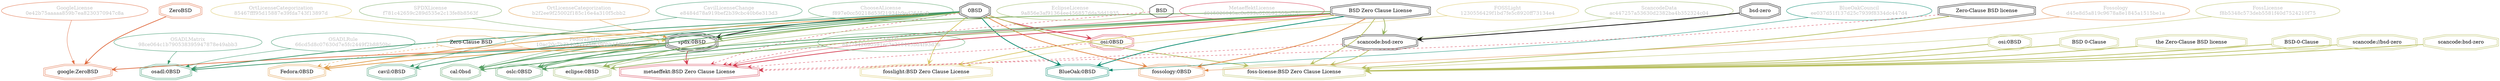 strict digraph {
    node [shape=box];
    graph [splines=curved];
    9 [label="SPDXLicense\nf781c42659c289d535e2c13fe8b8563f"
      ,fontcolor=gray
      ,color="#78ab63"
      ,fillcolor="beige;1"
      ,shape=ellipse];
    10 [label="spdx:0BSD"
       ,shape=tripleoctagon];
    11 [label="0BSD"
       ,shape=doubleoctagon];
    12 [label="BSD Zero Clause License"
       ,shape=doubleoctagon];
    5277 [label="GoogleLicense\n0e42b75aaaaa859b7ea8230370947c8a"
         ,fontcolor=gray
         ,color="#e06f45"
         ,fillcolor="beige;1"
         ,shape=ellipse];
    5278 [label="google:ZeroBSD"
         ,color="#e06f45"
         ,shape=doubleoctagon];
    5279 [label=ZeroBSD
         ,color="#e06f45"
         ,shape=doubleoctagon];
    5280 [label="FedoraEntry\n10ac20c7b3b4651125f6390bb155b03d"
         ,fontcolor=gray
         ,color="#e09d4b"
         ,fillcolor="beige;1"
         ,shape=ellipse];
    5281 [label="Fedora:0BSD"
         ,color="#e09d4b"
         ,shape=doubleoctagon];
    5282 [label="Zero-Clause BSD"
         ,color="#e09d4b"
         ,shape=octagon];
    5434 [label=BSD,shape=octagon];
    8214 [label="BlueOakCouncil\nee037d51f137d25c7939f8334dc447d4"
         ,fontcolor=gray
         ,color="#00876c"
         ,fillcolor="beige;1"
         ,shape=ellipse];
    8215 [label="BlueOak:0BSD"
         ,color="#00876c"
         ,shape=doubleoctagon];
    8946 [label="OSADLRule\n66cd5d8c07630d7e5fc2449f2b8850bc"
         ,fontcolor=gray
         ,color="#379469"
         ,fillcolor="beige;1"
         ,shape=ellipse];
    8947 [label="osadl:0BSD"
         ,color="#379469"
         ,shape=doubleoctagon];
    9284 [label="OSADLMatrix\n98ce064c1b790538395947878e49abb3"
         ,fontcolor=gray
         ,color="#379469"
         ,fillcolor="beige;1"
         ,shape=ellipse];
    10336 [label="ChooseALicense\nf897e0cc50218d53f21934b9ed2645a9"
          ,fontcolor=gray
          ,color="#58a066"
          ,fillcolor="beige;1"
          ,shape=ellipse];
    10337 [label="cal:0bsd"
          ,color="#58a066"
          ,shape=doubleoctagon];
    12295 [label="ScancodeData\nac447257a53630d2382ba4b352324c04"
          ,fontcolor=gray
          ,color="#98b561"
          ,fillcolor="beige;1"
          ,shape=ellipse];
    12296 [label="scancode:bsd-zero"
          ,shape=doubleoctagon];
    12297 [label="bsd-zero"
          ,shape=doubleoctagon];
    25377 [label="OSLC\n8a27542690591ec3e210443bd4f93d3b"
          ,fontcolor=gray
          ,color="#58a066"
          ,fillcolor="beige;1"
          ,shape=ellipse];
    25378 [label="oslc:0BSD"
          ,color="#58a066"
          ,shape=doubleoctagon];
    27013 [label="Fossology\nd45e8d5a819c9678a8e1845a1515be1a"
          ,fontcolor=gray
          ,color="#e18745"
          ,fillcolor="beige;1"
          ,shape=ellipse];
    27014 [label="fossology:0BSD"
          ,color="#e18745"
          ,shape=doubleoctagon];
    27972 [label="OrtLicenseCategorization\nb2f2ee9f25002f185c16e4a310f5cbb2"
          ,fontcolor=gray
          ,color="#e09d4b"
          ,fillcolor="beige;1"
          ,shape=ellipse];
    34839 [label="OrtLicenseCategorization\n85467fff95d15887e39fda743f13897d"
          ,fontcolor=gray
          ,color="#dac767"
          ,fillcolor="beige;1"
          ,shape=ellipse];
    35812 [label="CavilLicenseChange\ne8484d78a919bef2b39cbc40b6e313d3"
          ,fontcolor=gray
          ,color="#379469"
          ,fillcolor="beige;1"
          ,shape=ellipse];
    35813 [label="cavil:0BSD"
          ,color="#379469"
          ,shape=doubleoctagon];
    38752 [label="MetaeffektLicense\nd015826045ac8e099e026b92309cf75f"
          ,fontcolor=gray
          ,color="#d43d51"
          ,fillcolor="beige;1"
          ,shape=ellipse];
    38753 [label="metaeffekt:BSD Zero Clause License"
          ,color="#d43d51"
          ,shape=doubleoctagon];
    38754 [label="Zero-Clause BSD license"
          ,shape=doubleoctagon];
    38755 [label="osi:0BSD"
          ,color="#d43d51"
          ,shape=doubleoctagon];
    49660 [label="FossLicense\nf8b5348c573deb5581f40d7524210f75"
          ,fontcolor=gray
          ,color="#b8bf62"
          ,fillcolor="beige;1"
          ,shape=ellipse];
    49661 [label="foss-license:BSD Zero Clause License"
          ,color="#b8bf62"
          ,shape=doubleoctagon];
    49662 [label="scancode://bsd-zero"
          ,color="#b8bf62"
          ,shape=doubleoctagon];
    49663 [label="scancode:bsd-zero"
          ,color="#b8bf62"
          ,shape=doubleoctagon];
    49664 [label="osi:0BSD"
          ,color="#b8bf62"
          ,shape=doubleoctagon];
    49665 [label="BSD 0-Clause"
          ,color="#b8bf62"
          ,shape=doubleoctagon];
    49666 [label="the Zero-Clause BSD license"
          ,color="#b8bf62"
          ,shape=doubleoctagon];
    49667 [label="BSD-0-Clause"
          ,color="#b8bf62"
          ,shape=doubleoctagon];
    50670 [label="FOSSLight\n1230556429f1bd7fe5c8920ff73134e4"
          ,fontcolor=gray
          ,color="#dac767"
          ,fillcolor="beige;1"
          ,shape=ellipse];
    50671 [label="fosslight:BSD Zero Clause License"
          ,color="#dac767"
          ,shape=doubleoctagon];
    53696 [label="EclipseLicense\n9a856e3af91364ee456857dda3dd1935"
          ,fontcolor=gray
          ,color="#98b561"
          ,fillcolor="beige;1"
          ,shape=ellipse];
    53697 [label="eclipse:0BSD"
          ,color="#98b561"
          ,shape=doubleoctagon];
    9 -> 10 [weight=0.5
            ,color="#78ab63"];
    10 -> 5278 [style=bold
               ,arrowhead=vee
               ,weight=0.7
               ,color="#e06f45"];
    10 -> 5281 [style=bold
               ,arrowhead=vee
               ,weight=0.7
               ,color="#e09d4b"];
    10 -> 8947 [style=bold
               ,arrowhead=vee
               ,weight=0.7
               ,color="#379469"];
    10 -> 10337 [style=bold
                ,arrowhead=vee
                ,weight=0.7
                ,color="#58a066"];
    10 -> 25378 [style=bold
                ,arrowhead=vee
                ,weight=0.7
                ,color="#58a066"];
    10 -> 38753 [style=bold
                ,arrowhead=vee
                ,weight=0.7
                ,color="#d43d51"];
    11 -> 10 [style=bold
             ,arrowhead=vee
             ,weight=0.7];
    11 -> 5281 [style=bold
               ,arrowhead=vee
               ,weight=0.7
               ,color="#e09d4b"];
    11 -> 5281 [style=bold
               ,arrowhead=vee
               ,weight=0.7
               ,color="#e09d4b"];
    11 -> 8215 [style=bold
               ,arrowhead=vee
               ,weight=0.7
               ,color="#00876c"];
    11 -> 8947 [style=bold
               ,arrowhead=vee
               ,weight=0.7
               ,color="#379469"];
    11 -> 10337 [style=bold
                ,arrowhead=vee
                ,weight=0.7
                ,color="#58a066"];
    11 -> 25378 [style=bold
                ,arrowhead=vee
                ,weight=0.7
                ,color="#58a066"];
    11 -> 27014 [style=bold
                ,arrowhead=vee
                ,weight=0.7
                ,color="#e18745"];
    11 -> 35813 [style=bold
                ,arrowhead=vee
                ,weight=0.7
                ,color="#379469"];
    11 -> 35813 [style=bold
                ,arrowhead=vee
                ,weight=0.7
                ,color="#379469"];
    11 -> 38753 [style=dashed
                ,arrowhead=vee
                ,weight=0.5
                ,color="#d43d51"];
    11 -> 38755 [style=bold
                ,arrowhead=vee
                ,weight=0.7
                ,color="#d43d51"];
    11 -> 49661 [style=bold
                ,arrowhead=vee
                ,weight=0.7
                ,color="#b8bf62"];
    11 -> 50671 [style=bold
                ,arrowhead=vee
                ,weight=0.7
                ,color="#dac767"];
    11 -> 53697 [style=bold
                ,arrowhead=vee
                ,weight=0.7
                ,color="#98b561"];
    12 -> 10 [style=bold
             ,arrowhead=vee
             ,weight=0.7
             ,color="#78ab63"];
    12 -> 8215 [style=bold
               ,arrowhead=vee
               ,weight=0.7
               ,color="#00876c"];
    12 -> 10337 [style=bold
                ,arrowhead=vee
                ,weight=0.7
                ,color="#58a066"];
    12 -> 12296 [style=bold
                ,arrowhead=vee
                ,weight=0.7
                ,color="#98b561"];
    12 -> 25378 [style=bold
                ,arrowhead=vee
                ,weight=0.7
                ,color="#58a066"];
    12 -> 27014 [style=bold
                ,arrowhead=vee
                ,weight=0.7
                ,color="#e18745"];
    12 -> 38753 [style=bold
                ,arrowhead=vee
                ,weight=0.7
                ,color="#d43d51"];
    12 -> 38753 [style=bold
                ,arrowhead=vee
                ,weight=0.7
                ,color="#d43d51"];
    12 -> 49661 [style=bold
                ,arrowhead=vee
                ,weight=0.7
                ,color="#b8bf62"];
    12 -> 50671 [style=bold
                ,arrowhead=vee
                ,weight=0.7
                ,color="#dac767"];
    12 -> 53697 [style=bold
                ,arrowhead=vee
                ,weight=0.7
                ,color="#98b561"];
    5277 -> 5278 [weight=0.5
                 ,color="#e06f45"];
    5279 -> 5278 [style=bold
                 ,arrowhead=vee
                 ,weight=0.7
                 ,color="#e06f45"];
    5280 -> 5281 [weight=0.5
                 ,color="#e09d4b"];
    5282 -> 5281 [style=dashed
                 ,arrowhead=vee
                 ,weight=0.5
                 ,color="#e09d4b"];
    5434 -> 38753 [style=dashed
                  ,arrowhead=vee
                  ,weight=0.5
                  ,color="#d43d51"];
    8214 -> 8215 [weight=0.5
                 ,color="#00876c"];
    8946 -> 8947 [weight=0.5
                 ,color="#379469"];
    9284 -> 8947 [weight=0.5
                 ,color="#379469"];
    10336 -> 10337 [weight=0.5
                   ,color="#58a066"];
    12295 -> 12296 [weight=0.5
                   ,color="#98b561"];
    12296 -> 38753 [style=dashed
                   ,arrowhead=vee
                   ,weight=0.5
                   ,color="#d43d51"];
    12296 -> 49661 [style=bold
                   ,arrowhead=vee
                   ,weight=0.7
                   ,color="#b8bf62"];
    12297 -> 12296 [style=bold
                   ,arrowhead=vee
                   ,weight=0.7];
    25377 -> 25378 [weight=0.5
                   ,color="#58a066"];
    27013 -> 27014 [weight=0.5
                   ,color="#e18745"];
    27972 -> 10 [weight=0.5
                ,color="#e09d4b"];
    34839 -> 10 [weight=0.5
                ,color="#dac767"];
    35812 -> 35813 [weight=0.5
                   ,color="#379469"];
    38752 -> 38753 [weight=0.5
                   ,color="#d43d51"];
    38754 -> 38753 [style=dashed
                   ,arrowhead=vee
                   ,weight=0.5
                   ,color="#d43d51"];
    38754 -> 49661 [style=bold
                   ,arrowhead=vee
                   ,weight=0.7
                   ,color="#b8bf62"];
    38755 -> 38753 [style=dashed
                   ,arrowhead=vee
                   ,weight=0.5
                   ,color="#d43d51"];
    49660 -> 49661 [weight=0.5
                   ,color="#b8bf62"];
    49662 -> 49661 [style=bold
                   ,arrowhead=vee
                   ,weight=0.7
                   ,color="#b8bf62"];
    49663 -> 49661 [style=bold
                   ,arrowhead=vee
                   ,weight=0.7
                   ,color="#b8bf62"];
    49664 -> 49661 [style=bold
                   ,arrowhead=vee
                   ,weight=0.7
                   ,color="#b8bf62"];
    49665 -> 49661 [style=bold
                   ,arrowhead=vee
                   ,weight=0.7
                   ,color="#b8bf62"];
    49666 -> 49661 [style=bold
                   ,arrowhead=vee
                   ,weight=0.7
                   ,color="#b8bf62"];
    49667 -> 49661 [style=bold
                   ,arrowhead=vee
                   ,weight=0.7
                   ,color="#b8bf62"];
    50670 -> 50671 [weight=0.5
                   ,color="#dac767"];
    53696 -> 53697 [weight=0.5
                   ,color="#98b561"];
}
